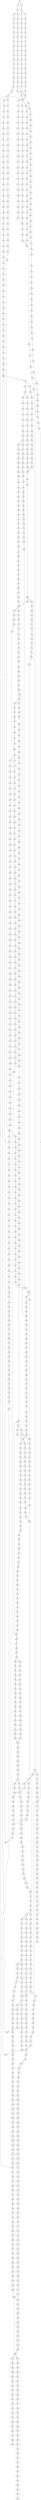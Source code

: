 strict digraph  {
	S0 -> S1 [ label = A ];
	S0 -> S2 [ label = C ];
	S1 -> S3 [ label = G ];
	S2 -> S4 [ label = G ];
	S3 -> S5 [ label = A ];
	S3 -> S6 [ label = C ];
	S4 -> S7 [ label = T ];
	S4 -> S8 [ label = C ];
	S5 -> S9 [ label = C ];
	S6 -> S10 [ label = C ];
	S7 -> S11 [ label = C ];
	S8 -> S12 [ label = C ];
	S9 -> S13 [ label = C ];
	S10 -> S14 [ label = G ];
	S11 -> S15 [ label = C ];
	S12 -> S16 [ label = C ];
	S13 -> S17 [ label = C ];
	S14 -> S18 [ label = G ];
	S15 -> S19 [ label = C ];
	S16 -> S20 [ label = C ];
	S17 -> S21 [ label = C ];
	S18 -> S22 [ label = C ];
	S19 -> S23 [ label = C ];
	S20 -> S24 [ label = C ];
	S21 -> S25 [ label = C ];
	S22 -> S26 [ label = A ];
	S23 -> S27 [ label = A ];
	S24 -> S28 [ label = A ];
	S25 -> S29 [ label = C ];
	S26 -> S30 [ label = C ];
	S27 -> S31 [ label = C ];
	S28 -> S32 [ label = C ];
	S29 -> S33 [ label = T ];
	S30 -> S34 [ label = T ];
	S31 -> S35 [ label = T ];
	S32 -> S36 [ label = T ];
	S33 -> S37 [ label = T ];
	S34 -> S38 [ label = T ];
	S35 -> S39 [ label = T ];
	S36 -> S40 [ label = T ];
	S37 -> S41 [ label = C ];
	S38 -> S42 [ label = C ];
	S39 -> S43 [ label = G ];
	S40 -> S44 [ label = T ];
	S41 -> S45 [ label = A ];
	S42 -> S46 [ label = A ];
	S43 -> S47 [ label = A ];
	S44 -> S48 [ label = A ];
	S45 -> S49 [ label = G ];
	S46 -> S50 [ label = G ];
	S47 -> S51 [ label = G ];
	S48 -> S52 [ label = G ];
	S49 -> S53 [ label = A ];
	S50 -> S54 [ label = C ];
	S51 -> S55 [ label = C ];
	S52 -> S56 [ label = C ];
	S53 -> S57 [ label = G ];
	S54 -> S58 [ label = C ];
	S55 -> S59 [ label = C ];
	S56 -> S60 [ label = C ];
	S57 -> S61 [ label = G ];
	S58 -> S62 [ label = G ];
	S59 -> S63 [ label = G ];
	S60 -> S64 [ label = G ];
	S61 -> S65 [ label = T ];
	S62 -> S66 [ label = C ];
	S63 -> S67 [ label = C ];
	S64 -> S68 [ label = T ];
	S65 -> S69 [ label = C ];
	S66 -> S70 [ label = C ];
	S67 -> S71 [ label = C ];
	S68 -> S72 [ label = C ];
	S69 -> S73 [ label = C ];
	S70 -> S74 [ label = C ];
	S71 -> S75 [ label = C ];
	S72 -> S76 [ label = C ];
	S73 -> S77 [ label = C ];
	S74 -> S78 [ label = C ];
	S75 -> S78 [ label = C ];
	S76 -> S79 [ label = C ];
	S77 -> S80 [ label = T ];
	S77 -> S81 [ label = A ];
	S77 -> S82 [ label = G ];
	S78 -> S83 [ label = T ];
	S79 -> S84 [ label = A ];
	S80 -> S85 [ label = T ];
	S81 -> S86 [ label = G ];
	S82 -> S87 [ label = G ];
	S83 -> S88 [ label = T ];
	S83 -> S89 [ label = C ];
	S84 -> S90 [ label = C ];
	S85 -> S91 [ label = C ];
	S86 -> S92 [ label = A ];
	S87 -> S93 [ label = A ];
	S88 -> S94 [ label = C ];
	S89 -> S95 [ label = C ];
	S90 -> S96 [ label = C ];
	S91 -> S97 [ label = T ];
	S92 -> S98 [ label = G ];
	S93 -> S99 [ label = G ];
	S94 -> S100 [ label = A ];
	S95 -> S101 [ label = A ];
	S96 -> S102 [ label = A ];
	S97 -> S103 [ label = C ];
	S98 -> S104 [ label = C ];
	S99 -> S105 [ label = G ];
	S100 -> S106 [ label = C ];
	S101 -> S107 [ label = C ];
	S102 -> S108 [ label = C ];
	S103 -> S109 [ label = G ];
	S104 -> S110 [ label = C ];
	S105 -> S111 [ label = C ];
	S106 -> S112 [ label = G ];
	S107 -> S113 [ label = C ];
	S108 -> S114 [ label = C ];
	S109 -> S115 [ label = T ];
	S110 -> S116 [ label = A ];
	S111 -> S117 [ label = G ];
	S112 -> S118 [ label = C ];
	S113 -> S119 [ label = C ];
	S114 -> S120 [ label = G ];
	S115 -> S121 [ label = A ];
	S116 -> S122 [ label = C ];
	S117 -> S123 [ label = T ];
	S118 -> S124 [ label = T ];
	S119 -> S125 [ label = G ];
	S120 -> S126 [ label = A ];
	S121 -> S127 [ label = C ];
	S122 -> S128 [ label = G ];
	S123 -> S129 [ label = G ];
	S124 -> S130 [ label = C ];
	S125 -> S131 [ label = C ];
	S126 -> S132 [ label = T ];
	S127 -> S133 [ label = G ];
	S128 -> S134 [ label = G ];
	S129 -> S135 [ label = G ];
	S130 -> S136 [ label = C ];
	S131 -> S137 [ label = C ];
	S132 -> S138 [ label = C ];
	S133 -> S139 [ label = G ];
	S134 -> S140 [ label = T ];
	S135 -> S141 [ label = T ];
	S136 -> S142 [ label = G ];
	S137 -> S143 [ label = G ];
	S138 -> S144 [ label = G ];
	S139 -> S145 [ label = C ];
	S140 -> S146 [ label = T ];
	S141 -> S147 [ label = A ];
	S142 -> S148 [ label = G ];
	S143 -> S149 [ label = G ];
	S144 -> S150 [ label = G ];
	S145 -> S151 [ label = T ];
	S146 -> S152 [ label = A ];
	S147 -> S153 [ label = T ];
	S148 -> S154 [ label = T ];
	S149 -> S155 [ label = T ];
	S150 -> S156 [ label = T ];
	S151 -> S157 [ label = A ];
	S152 -> S158 [ label = C ];
	S153 -> S159 [ label = G ];
	S154 -> S160 [ label = T ];
	S155 -> S161 [ label = C ];
	S156 -> S162 [ label = T ];
	S157 -> S163 [ label = C ];
	S158 -> S164 [ label = T ];
	S159 -> S165 [ label = A ];
	S160 -> S166 [ label = G ];
	S161 -> S167 [ label = C ];
	S162 -> S168 [ label = C ];
	S163 -> S169 [ label = T ];
	S164 -> S170 [ label = G ];
	S165 -> S171 [ label = G ];
	S166 -> S172 [ label = C ];
	S167 -> S173 [ label = C ];
	S168 -> S174 [ label = C ];
	S169 -> S175 [ label = G ];
	S170 -> S176 [ label = C ];
	S171 -> S177 [ label = C ];
	S172 -> S178 [ label = A ];
	S173 -> S179 [ label = A ];
	S174 -> S180 [ label = A ];
	S175 -> S181 [ label = G ];
	S176 -> S182 [ label = A ];
	S177 -> S183 [ label = G ];
	S178 -> S184 [ label = C ];
	S179 -> S185 [ label = G ];
	S180 -> S186 [ label = G ];
	S181 -> S187 [ label = T ];
	S182 -> S188 [ label = G ];
	S183 -> S189 [ label = G ];
	S184 -> S190 [ label = T ];
	S185 -> S191 [ label = T ];
	S186 -> S192 [ label = T ];
	S187 -> S193 [ label = G ];
	S188 -> S194 [ label = A ];
	S189 -> S195 [ label = T ];
	S190 -> S196 [ label = G ];
	S191 -> S197 [ label = G ];
	S192 -> S198 [ label = G ];
	S193 -> S199 [ label = C ];
	S194 -> S200 [ label = C ];
	S195 -> S201 [ label = C ];
	S196 -> S202 [ label = G ];
	S197 -> S203 [ label = G ];
	S198 -> S204 [ label = G ];
	S199 -> S205 [ label = T ];
	S200 -> S206 [ label = G ];
	S201 -> S207 [ label = G ];
	S202 -> S208 [ label = T ];
	S203 -> S209 [ label = T ];
	S204 -> S210 [ label = T ];
	S205 -> S211 [ label = A ];
	S206 -> S212 [ label = G ];
	S207 -> S213 [ label = C ];
	S208 -> S214 [ label = C ];
	S209 -> S215 [ label = C ];
	S210 -> S215 [ label = C ];
	S211 -> S216 [ label = C ];
	S212 -> S217 [ label = A ];
	S213 -> S218 [ label = A ];
	S214 -> S219 [ label = G ];
	S215 -> S220 [ label = G ];
	S216 -> S221 [ label = T ];
	S217 -> S222 [ label = C ];
	S218 -> S223 [ label = C ];
	S219 -> S224 [ label = T ];
	S220 -> S225 [ label = T ];
	S221 -> S226 [ label = G ];
	S222 -> S227 [ label = A ];
	S223 -> S228 [ label = G ];
	S224 -> S229 [ label = C ];
	S225 -> S230 [ label = C ];
	S226 -> S231 [ label = T ];
	S227 -> S232 [ label = C ];
	S228 -> S233 [ label = C ];
	S229 -> S234 [ label = C ];
	S230 -> S234 [ label = C ];
	S231 -> S235 [ label = A ];
	S232 -> S236 [ label = A ];
	S233 -> S237 [ label = G ];
	S234 -> S238 [ label = G ];
	S235 -> S239 [ label = A ];
	S236 -> S240 [ label = C ];
	S237 -> S241 [ label = C ];
	S238 -> S242 [ label = T ];
	S239 -> S243 [ label = C ];
	S240 -> S244 [ label = C ];
	S241 -> S245 [ label = G ];
	S242 -> S246 [ label = C ];
	S243 -> S247 [ label = A ];
	S244 -> S248 [ label = T ];
	S245 -> S249 [ label = C ];
	S245 -> S250 [ label = G ];
	S246 -> S251 [ label = A ];
	S247 -> S252 [ label = C ];
	S248 -> S253 [ label = C ];
	S249 -> S254 [ label = G ];
	S250 -> S255 [ label = C ];
	S251 -> S256 [ label = C ];
	S252 -> S257 [ label = A ];
	S253 -> S258 [ label = T ];
	S254 -> S259 [ label = T ];
	S255 -> S260 [ label = T ];
	S256 -> S261 [ label = C ];
	S257 -> S262 [ label = C ];
	S258 -> S263 [ label = A ];
	S259 -> S264 [ label = C ];
	S260 -> S265 [ label = G ];
	S261 -> S266 [ label = C ];
	S261 -> S267 [ label = G ];
	S262 -> S268 [ label = G ];
	S263 -> S269 [ label = G ];
	S264 -> S270 [ label = G ];
	S265 -> S271 [ label = G ];
	S266 -> S272 [ label = T ];
	S267 -> S273 [ label = A ];
	S268 -> S274 [ label = C ];
	S269 -> S275 [ label = A ];
	S270 -> S276 [ label = A ];
	S271 -> S277 [ label = A ];
	S272 -> S278 [ label = G ];
	S273 -> S279 [ label = A ];
	S273 -> S280 [ label = G ];
	S274 -> S281 [ label = T ];
	S275 -> S282 [ label = A ];
	S276 -> S283 [ label = C ];
	S277 -> S284 [ label = A ];
	S278 -> S285 [ label = T ];
	S279 -> S286 [ label = T ];
	S280 -> S287 [ label = T ];
	S281 -> S288 [ label = C ];
	S282 -> S289 [ label = C ];
	S283 -> S290 [ label = G ];
	S284 -> S291 [ label = T ];
	S285 -> S292 [ label = C ];
	S286 -> S293 [ label = C ];
	S287 -> S294 [ label = C ];
	S288 -> S295 [ label = C ];
	S289 -> S296 [ label = G ];
	S290 -> S297 [ label = C ];
	S291 -> S298 [ label = G ];
	S292 -> S299 [ label = C ];
	S293 -> S300 [ label = C ];
	S294 -> S301 [ label = C ];
	S295 -> S302 [ label = T ];
	S296 -> S303 [ label = A ];
	S297 -> S304 [ label = G ];
	S298 -> S305 [ label = G ];
	S299 -> S306 [ label = T ];
	S300 -> S307 [ label = T ];
	S301 -> S308 [ label = A ];
	S301 -> S309 [ label = T ];
	S302 -> S310 [ label = A ];
	S303 -> S311 [ label = G ];
	S304 -> S312 [ label = C ];
	S305 -> S313 [ label = G ];
	S306 -> S314 [ label = A ];
	S306 -> S315 [ label = T ];
	S307 -> S316 [ label = C ];
	S308 -> S317 [ label = G ];
	S309 -> S318 [ label = C ];
	S310 -> S319 [ label = G ];
	S311 -> S320 [ label = G ];
	S312 -> S321 [ label = C ];
	S313 -> S322 [ label = G ];
	S314 -> S323 [ label = C ];
	S315 -> S324 [ label = G ];
	S316 -> S325 [ label = G ];
	S317 -> S326 [ label = T ];
	S317 -> S327 [ label = C ];
	S318 -> S328 [ label = G ];
	S319 -> S329 [ label = A ];
	S320 -> S330 [ label = T ];
	S321 -> S331 [ label = T ];
	S322 -> S332 [ label = T ];
	S323 -> S333 [ label = T ];
	S324 -> S334 [ label = A ];
	S324 -> S335 [ label = T ];
	S325 -> S336 [ label = A ];
	S326 -> S337 [ label = A ];
	S327 -> S338 [ label = T ];
	S328 -> S339 [ label = A ];
	S329 -> S340 [ label = A ];
	S330 -> S341 [ label = G ];
	S331 -> S342 [ label = C ];
	S332 -> S343 [ label = C ];
	S333 -> S344 [ label = A ];
	S334 -> S345 [ label = A ];
	S335 -> S346 [ label = A ];
	S336 -> S347 [ label = A ];
	S337 -> S348 [ label = G ];
	S338 -> S349 [ label = T ];
	S339 -> S350 [ label = A ];
	S340 -> S351 [ label = C ];
	S341 -> S352 [ label = T ];
	S342 -> S353 [ label = G ];
	S343 -> S354 [ label = C ];
	S344 -> S355 [ label = C ];
	S345 -> S356 [ label = C ];
	S346 -> S357 [ label = G ];
	S347 -> S358 [ label = C ];
	S348 -> S359 [ label = G ];
	S348 -> S360 [ label = C ];
	S349 -> S361 [ label = C ];
	S350 -> S358 [ label = C ];
	S351 -> S362 [ label = T ];
	S352 -> S363 [ label = C ];
	S353 -> S364 [ label = G ];
	S354 -> S365 [ label = G ];
	S355 -> S366 [ label = C ];
	S356 -> S367 [ label = T ];
	S357 -> S368 [ label = G ];
	S358 -> S369 [ label = T ];
	S359 -> S370 [ label = G ];
	S360 -> S371 [ label = T ];
	S361 -> S372 [ label = A ];
	S362 -> S373 [ label = T ];
	S363 -> S374 [ label = C ];
	S364 -> S375 [ label = G ];
	S365 -> S376 [ label = C ];
	S366 -> S377 [ label = A ];
	S367 -> S378 [ label = T ];
	S368 -> S379 [ label = A ];
	S369 -> S380 [ label = T ];
	S370 -> S381 [ label = T ];
	S371 -> S382 [ label = C ];
	S372 -> S383 [ label = C ];
	S373 -> S384 [ label = C ];
	S374 -> S385 [ label = C ];
	S375 -> S386 [ label = C ];
	S376 -> S387 [ label = C ];
	S377 -> S388 [ label = G ];
	S378 -> S389 [ label = C ];
	S379 -> S390 [ label = G ];
	S380 -> S391 [ label = C ];
	S381 -> S392 [ label = C ];
	S382 -> S393 [ label = C ];
	S383 -> S394 [ label = G ];
	S384 -> S395 [ label = A ];
	S385 -> S396 [ label = T ];
	S386 -> S397 [ label = T ];
	S387 -> S398 [ label = G ];
	S388 -> S399 [ label = G ];
	S389 -> S400 [ label = A ];
	S390 -> S401 [ label = A ];
	S391 -> S402 [ label = A ];
	S392 -> S403 [ label = A ];
	S393 -> S404 [ label = A ];
	S394 -> S405 [ label = C ];
	S395 -> S406 [ label = A ];
	S396 -> S407 [ label = G ];
	S397 -> S408 [ label = C ];
	S398 -> S409 [ label = G ];
	S399 -> S410 [ label = A ];
	S400 -> S406 [ label = A ];
	S401 -> S411 [ label = G ];
	S402 -> S406 [ label = A ];
	S403 -> S412 [ label = C ];
	S404 -> S413 [ label = C ];
	S405 -> S414 [ label = C ];
	S406 -> S415 [ label = C ];
	S407 -> S416 [ label = T ];
	S408 -> S417 [ label = A ];
	S409 -> S418 [ label = A ];
	S410 -> S419 [ label = G ];
	S411 -> S420 [ label = G ];
	S412 -> S421 [ label = T ];
	S413 -> S422 [ label = C ];
	S414 -> S423 [ label = C ];
	S415 -> S424 [ label = C ];
	S415 -> S425 [ label = T ];
	S416 -> S426 [ label = C ];
	S417 -> S427 [ label = C ];
	S418 -> S428 [ label = A ];
	S419 -> S429 [ label = A ];
	S420 -> S430 [ label = T ];
	S421 -> S431 [ label = C ];
	S422 -> S432 [ label = G ];
	S423 -> S433 [ label = T ];
	S424 -> S434 [ label = G ];
	S425 -> S435 [ label = G ];
	S426 -> S436 [ label = C ];
	S427 -> S437 [ label = G ];
	S428 -> S438 [ label = C ];
	S429 -> S439 [ label = G ];
	S430 -> S440 [ label = C ];
	S431 -> S441 [ label = G ];
	S432 -> S442 [ label = G ];
	S433 -> S443 [ label = T ];
	S434 -> S444 [ label = G ];
	S435 -> S445 [ label = G ];
	S435 -> S446 [ label = C ];
	S436 -> S306 [ label = T ];
	S437 -> S447 [ label = T ];
	S438 -> S448 [ label = T ];
	S439 -> S449 [ label = T ];
	S440 -> S450 [ label = C ];
	S441 -> S451 [ label = C ];
	S442 -> S452 [ label = A ];
	S443 -> S453 [ label = C ];
	S444 -> S454 [ label = C ];
	S445 -> S455 [ label = C ];
	S446 -> S456 [ label = C ];
	S447 -> S457 [ label = C ];
	S448 -> S458 [ label = G ];
	S449 -> S459 [ label = C ];
	S450 -> S77 [ label = C ];
	S451 -> S460 [ label = T ];
	S452 -> S461 [ label = C ];
	S453 -> S462 [ label = A ];
	S454 -> S463 [ label = C ];
	S455 -> S464 [ label = C ];
	S456 -> S465 [ label = C ];
	S457 -> S466 [ label = C ];
	S458 -> S467 [ label = C ];
	S459 -> S468 [ label = A ];
	S460 -> S469 [ label = T ];
	S461 -> S470 [ label = G ];
	S462 -> S471 [ label = T ];
	S463 -> S472 [ label = C ];
	S464 -> S473 [ label = C ];
	S465 -> S474 [ label = T ];
	S466 -> S475 [ label = A ];
	S467 -> S476 [ label = A ];
	S468 -> S477 [ label = G ];
	S469 -> S478 [ label = C ];
	S470 -> S479 [ label = T ];
	S471 -> S480 [ label = C ];
	S472 -> S481 [ label = A ];
	S473 -> S482 [ label = A ];
	S474 -> S483 [ label = A ];
	S475 -> S484 [ label = G ];
	S476 -> S485 [ label = A ];
	S477 -> S486 [ label = G ];
	S478 -> S487 [ label = A ];
	S479 -> S488 [ label = C ];
	S480 -> S489 [ label = C ];
	S481 -> S490 [ label = G ];
	S482 -> S491 [ label = G ];
	S483 -> S492 [ label = G ];
	S484 -> S493 [ label = C ];
	S485 -> S494 [ label = C ];
	S486 -> S495 [ label = A ];
	S487 -> S496 [ label = T ];
	S488 -> S497 [ label = G ];
	S489 -> S498 [ label = A ];
	S490 -> S499 [ label = T ];
	S491 -> S500 [ label = G ];
	S492 -> S501 [ label = G ];
	S493 -> S502 [ label = T ];
	S493 -> S503 [ label = G ];
	S494 -> S504 [ label = C ];
	S495 -> S505 [ label = C ];
	S496 -> S506 [ label = C ];
	S497 -> S507 [ label = T ];
	S498 -> S508 [ label = G ];
	S499 -> S509 [ label = T ];
	S500 -> S510 [ label = T ];
	S501 -> S511 [ label = T ];
	S502 -> S349 [ label = T ];
	S503 -> S512 [ label = A ];
	S504 -> S513 [ label = A ];
	S505 -> S514 [ label = C ];
	S506 -> S515 [ label = C ];
	S507 -> S516 [ label = G ];
	S508 -> S517 [ label = A ];
	S509 -> S518 [ label = G ];
	S510 -> S519 [ label = G ];
	S511 -> S520 [ label = G ];
	S512 -> S521 [ label = G ];
	S513 -> S522 [ label = G ];
	S514 -> S523 [ label = A ];
	S515 -> S498 [ label = A ];
	S516 -> S524 [ label = A ];
	S517 -> S525 [ label = A ];
	S518 -> S526 [ label = T ];
	S519 -> S527 [ label = C ];
	S519 -> S528 [ label = G ];
	S520 -> S529 [ label = T ];
	S521 -> S530 [ label = T ];
	S522 -> S531 [ label = A ];
	S523 -> S532 [ label = G ];
	S524 -> S533 [ label = C ];
	S525 -> S534 [ label = C ];
	S526 -> S535 [ label = G ];
	S527 -> S536 [ label = G ];
	S528 -> S537 [ label = G ];
	S529 -> S538 [ label = G ];
	S530 -> S539 [ label = C ];
	S531 -> S540 [ label = A ];
	S532 -> S541 [ label = T ];
	S533 -> S542 [ label = C ];
	S534 -> S543 [ label = C ];
	S535 -> S544 [ label = C ];
	S536 -> S545 [ label = C ];
	S537 -> S546 [ label = C ];
	S538 -> S547 [ label = C ];
	S539 -> S548 [ label = C ];
	S539 -> S549 [ label = T ];
	S540 -> S550 [ label = C ];
	S541 -> S551 [ label = C ];
	S542 -> S552 [ label = G ];
	S543 -> S553 [ label = A ];
	S543 -> S554 [ label = G ];
	S544 -> S555 [ label = G ];
	S545 -> S556 [ label = G ];
	S546 -> S557 [ label = T ];
	S547 -> S558 [ label = G ];
	S548 -> S559 [ label = C ];
	S549 -> S560 [ label = C ];
	S550 -> S561 [ label = A ];
	S551 -> S562 [ label = T ];
	S552 -> S563 [ label = G ];
	S553 -> S564 [ label = G ];
	S553 -> S565 [ label = C ];
	S554 -> S566 [ label = G ];
	S555 -> S567 [ label = T ];
	S556 -> S568 [ label = T ];
	S557 -> S569 [ label = T ];
	S558 -> S570 [ label = T ];
	S559 -> S571 [ label = T ];
	S559 -> S572 [ label = G ];
	S560 -> S573 [ label = G ];
	S561 -> S574 [ label = G ];
	S562 -> S575 [ label = C ];
	S563 -> S576 [ label = T ];
	S564 -> S577 [ label = A ];
	S565 -> S578 [ label = C ];
	S566 -> S579 [ label = A ];
	S567 -> S580 [ label = C ];
	S568 -> S581 [ label = C ];
	S569 -> S582 [ label = C ];
	S570 -> S583 [ label = C ];
	S571 -> S584 [ label = C ];
	S572 -> S585 [ label = C ];
	S573 -> S586 [ label = T ];
	S574 -> S587 [ label = C ];
	S575 -> S588 [ label = T ];
	S576 -> S589 [ label = C ];
	S577 -> S590 [ label = C ];
	S578 -> S591 [ label = A ];
	S579 -> S592 [ label = C ];
	S580 -> S593 [ label = G ];
	S581 -> S594 [ label = G ];
	S582 -> S595 [ label = G ];
	S583 -> S593 [ label = G ];
	S584 -> S596 [ label = C ];
	S585 -> S597 [ label = C ];
	S586 -> S598 [ label = C ];
	S587 -> S599 [ label = C ];
	S588 -> S600 [ label = G ];
	S589 -> S601 [ label = G ];
	S590 -> S602 [ label = T ];
	S591 -> S603 [ label = C ];
	S592 -> S604 [ label = G ];
	S593 -> S605 [ label = A ];
	S594 -> S606 [ label = T ];
	S595 -> S607 [ label = A ];
	S596 -> S608 [ label = G ];
	S597 -> S609 [ label = T ];
	S598 -> S610 [ label = T ];
	S599 -> S611 [ label = G ];
	S600 -> S612 [ label = T ];
	S601 -> S613 [ label = C ];
	S602 -> S614 [ label = C ];
	S603 -> S615 [ label = C ];
	S604 -> S616 [ label = C ];
	S605 -> S617 [ label = A ];
	S606 -> S618 [ label = G ];
	S607 -> S619 [ label = A ];
	S608 -> S620 [ label = G ];
	S609 -> S621 [ label = G ];
	S610 -> S622 [ label = G ];
	S611 -> S623 [ label = T ];
	S612 -> S624 [ label = A ];
	S613 -> S625 [ label = G ];
	S614 -> S626 [ label = C ];
	S615 -> S627 [ label = C ];
	S616 -> S628 [ label = C ];
	S617 -> S629 [ label = C ];
	S618 -> S630 [ label = C ];
	S619 -> S631 [ label = C ];
	S620 -> S632 [ label = T ];
	S621 -> S633 [ label = T ];
	S622 -> S634 [ label = T ];
	S623 -> S635 [ label = C ];
	S625 -> S636 [ label = T ];
	S626 -> S637 [ label = C ];
	S627 -> S638 [ label = C ];
	S628 -> S639 [ label = C ];
	S629 -> S640 [ label = C ];
	S629 -> S641 [ label = A ];
	S630 -> S642 [ label = A ];
	S631 -> S643 [ label = A ];
	S632 -> S644 [ label = C ];
	S633 -> S645 [ label = C ];
	S634 -> S646 [ label = T ];
	S635 -> S647 [ label = C ];
	S636 -> S648 [ label = A ];
	S637 -> S649 [ label = A ];
	S638 -> S650 [ label = T ];
	S639 -> S651 [ label = A ];
	S640 -> S652 [ label = T ];
	S641 -> S653 [ label = C ];
	S642 -> S654 [ label = T ];
	S643 -> S655 [ label = C ];
	S644 -> S656 [ label = T ];
	S645 -> S657 [ label = G ];
	S646 -> S658 [ label = C ];
	S647 -> S659 [ label = T ];
	S648 -> S660 [ label = G ];
	S649 -> S661 [ label = T ];
	S650 -> S662 [ label = T ];
	S651 -> S663 [ label = T ];
	S652 -> S664 [ label = T ];
	S652 -> S665 [ label = G ];
	S653 -> S666 [ label = C ];
	S654 -> S667 [ label = C ];
	S655 -> S668 [ label = G ];
	S656 -> S669 [ label = G ];
	S657 -> S670 [ label = C ];
	S658 -> S671 [ label = C ];
	S659 -> S672 [ label = C ];
	S660 -> S673 [ label = C ];
	S661 -> S674 [ label = C ];
	S662 -> S675 [ label = C ];
	S663 -> S676 [ label = C ];
	S664 -> S677 [ label = C ];
	S665 -> S678 [ label = T ];
	S666 -> S679 [ label = C ];
	S667 -> S680 [ label = C ];
	S668 -> S681 [ label = C ];
	S669 -> S682 [ label = G ];
	S670 -> S683 [ label = G ];
	S671 -> S684 [ label = G ];
	S672 -> S685 [ label = T ];
	S673 -> S686 [ label = C ];
	S674 -> S687 [ label = T ];
	S675 -> S688 [ label = C ];
	S675 -> S689 [ label = G ];
	S676 -> S690 [ label = G ];
	S677 -> S691 [ label = G ];
	S678 -> S692 [ label = C ];
	S679 -> S693 [ label = G ];
	S680 -> S694 [ label = G ];
	S681 -> S695 [ label = G ];
	S682 -> S696 [ label = A ];
	S683 -> S697 [ label = C ];
	S684 -> S698 [ label = T ];
	S685 -> S699 [ label = G ];
	S686 -> S700 [ label = G ];
	S687 -> S701 [ label = G ];
	S688 -> S702 [ label = T ];
	S689 -> S703 [ label = A ];
	S690 -> S704 [ label = T ];
	S691 -> S705 [ label = T ];
	S692 -> S706 [ label = G ];
	S693 -> S707 [ label = T ];
	S694 -> S708 [ label = C ];
	S695 -> S709 [ label = C ];
	S696 -> S710 [ label = G ];
	S697 -> S711 [ label = G ];
	S697 -> S712 [ label = A ];
	S698 -> S713 [ label = G ];
	S699 -> S714 [ label = T ];
	S700 -> S715 [ label = C ];
	S701 -> S716 [ label = C ];
	S702 -> S717 [ label = G ];
	S703 -> S718 [ label = T ];
	S704 -> S719 [ label = C ];
	S705 -> S720 [ label = A ];
	S706 -> S721 [ label = C ];
	S707 -> S722 [ label = A ];
	S708 -> S723 [ label = A ];
	S709 -> S724 [ label = A ];
	S710 -> S725 [ label = G ];
	S711 -> S726 [ label = A ];
	S712 -> S727 [ label = A ];
	S713 -> S728 [ label = G ];
	S714 -> S729 [ label = C ];
	S715 -> S730 [ label = T ];
	S716 -> S731 [ label = C ];
	S717 -> S732 [ label = T ];
	S718 -> S733 [ label = C ];
	S719 -> S734 [ label = C ];
	S720 -> S735 [ label = C ];
	S721 -> S683 [ label = G ];
	S722 -> S736 [ label = C ];
	S723 -> S737 [ label = C ];
	S724 -> S738 [ label = C ];
	S725 -> S739 [ label = G ];
	S726 -> S740 [ label = G ];
	S727 -> S741 [ label = C ];
	S728 -> S742 [ label = C ];
	S729 -> S743 [ label = G ];
	S730 -> S744 [ label = G ];
	S731 -> S745 [ label = A ];
	S732 -> S746 [ label = C ];
	S733 -> S747 [ label = G ];
	S734 -> S748 [ label = T ];
	S735 -> S749 [ label = T ];
	S736 -> S750 [ label = G ];
	S737 -> S751 [ label = G ];
	S738 -> S752 [ label = G ];
	S739 -> S753 [ label = T ];
	S740 -> S754 [ label = C ];
	S741 -> S755 [ label = C ];
	S742 -> S756 [ label = C ];
	S743 -> S757 [ label = T ];
	S744 -> S758 [ label = G ];
	S745 -> S759 [ label = G ];
	S746 -> S760 [ label = C ];
	S747 -> S761 [ label = T ];
	S748 -> S762 [ label = C ];
	S749 -> S763 [ label = T ];
	S750 -> S764 [ label = T ];
	S751 -> S765 [ label = T ];
	S752 -> S766 [ label = T ];
	S753 -> S767 [ label = G ];
	S754 -> S768 [ label = A ];
	S755 -> S769 [ label = C ];
	S756 -> S770 [ label = C ];
	S757 -> S771 [ label = G ];
	S758 -> S772 [ label = A ];
	S759 -> S773 [ label = T ];
	S760 -> S774 [ label = T ];
	S761 -> S775 [ label = T ];
	S762 -> S776 [ label = T ];
	S763 -> S777 [ label = C ];
	S764 -> S778 [ label = C ];
	S765 -> S779 [ label = C ];
	S766 -> S780 [ label = C ];
	S767 -> S781 [ label = T ];
	S768 -> S782 [ label = G ];
	S769 -> S783 [ label = G ];
	S770 -> S784 [ label = G ];
	S771 -> S785 [ label = G ];
	S772 -> S786 [ label = A ];
	S773 -> S787 [ label = C ];
	S774 -> S315 [ label = T ];
	S775 -> S788 [ label = T ];
	S776 -> S789 [ label = T ];
	S777 -> S790 [ label = A ];
	S778 -> S791 [ label = C ];
	S779 -> S792 [ label = G ];
	S780 -> S793 [ label = C ];
	S781 -> S794 [ label = T ];
	S782 -> S795 [ label = T ];
	S783 -> S796 [ label = T ];
	S784 -> S797 [ label = T ];
	S785 -> S798 [ label = T ];
	S786 -> S799 [ label = G ];
	S787 -> S800 [ label = G ];
	S788 -> S801 [ label = G ];
	S789 -> S802 [ label = C ];
	S790 -> S803 [ label = A ];
	S791 -> S804 [ label = A ];
	S792 -> S805 [ label = A ];
	S793 -> S806 [ label = A ];
	S794 -> S807 [ label = C ];
	S795 -> S808 [ label = G ];
	S796 -> S809 [ label = A ];
	S797 -> S810 [ label = C ];
	S798 -> S811 [ label = A ];
	S799 -> S812 [ label = A ];
	S800 -> S813 [ label = T ];
	S801 -> S814 [ label = T ];
	S802 -> S815 [ label = T ];
	S803 -> S816 [ label = G ];
	S804 -> S817 [ label = G ];
	S805 -> S818 [ label = G ];
	S806 -> S484 [ label = G ];
	S807 -> S819 [ label = C ];
	S808 -> S820 [ label = C ];
	S809 -> S821 [ label = C ];
	S810 -> S822 [ label = C ];
	S811 -> S823 [ label = C ];
	S812 -> S824 [ label = A ];
	S813 -> S825 [ label = A ];
	S814 -> S826 [ label = A ];
	S815 -> S827 [ label = C ];
	S816 -> S828 [ label = C ];
	S817 -> S493 [ label = C ];
	S818 -> S829 [ label = C ];
	S819 -> S830 [ label = A ];
	S820 -> S831 [ label = A ];
	S821 -> S832 [ label = A ];
	S822 -> S833 [ label = A ];
	S823 -> S834 [ label = C ];
	S824 -> S835 [ label = C ];
	S825 -> S836 [ label = A ];
	S826 -> S837 [ label = G ];
	S827 -> S838 [ label = G ];
	S828 -> S839 [ label = G ];
	S829 -> S840 [ label = G ];
	S830 -> S841 [ label = G ];
	S831 -> S842 [ label = A ];
	S832 -> S843 [ label = G ];
	S833 -> S844 [ label = G ];
	S834 -> S845 [ label = G ];
	S835 -> S846 [ label = G ];
	S836 -> S847 [ label = G ];
	S837 -> S848 [ label = G ];
	S838 -> S849 [ label = G ];
	S839 -> S850 [ label = A ];
	S840 -> S851 [ label = A ];
	S841 -> S852 [ label = C ];
	S842 -> S853 [ label = C ];
	S843 -> S854 [ label = C ];
	S844 -> S855 [ label = T ];
	S845 -> S856 [ label = G ];
	S846 -> S857 [ label = G ];
	S847 -> S858 [ label = A ];
	S848 -> S859 [ label = A ];
	S849 -> S860 [ label = A ];
	S850 -> S861 [ label = G ];
	S851 -> S862 [ label = G ];
	S852 -> S863 [ label = A ];
	S853 -> S864 [ label = A ];
	S854 -> S865 [ label = A ];
	S855 -> S866 [ label = A ];
	S856 -> S867 [ label = T ];
	S857 -> S868 [ label = C ];
	S858 -> S869 [ label = C ];
	S859 -> S870 [ label = A ];
	S860 -> S871 [ label = G ];
	S861 -> S872 [ label = T ];
	S862 -> S873 [ label = T ];
	S863 -> S874 [ label = G ];
	S864 -> S875 [ label = G ];
	S865 -> S876 [ label = G ];
	S866 -> S348 [ label = G ];
	S867 -> S877 [ label = G ];
	S868 -> S878 [ label = A ];
	S869 -> S879 [ label = G ];
	S870 -> S880 [ label = A ];
	S871 -> S881 [ label = A ];
	S872 -> S882 [ label = C ];
	S873 -> S883 [ label = C ];
	S874 -> S884 [ label = A ];
	S875 -> S885 [ label = C ];
	S876 -> S886 [ label = G ];
	S877 -> S887 [ label = G ];
	S878 -> S888 [ label = C ];
	S879 -> S889 [ label = G ];
	S880 -> S890 [ label = G ];
	S881 -> S891 [ label = G ];
	S882 -> S548 [ label = C ];
	S883 -> S892 [ label = G ];
	S884 -> S893 [ label = T ];
	S885 -> S894 [ label = T ];
	S886 -> S895 [ label = T ];
	S887 -> S896 [ label = T ];
	S888 -> S897 [ label = C ];
	S888 -> S898 [ label = T ];
	S889 -> S899 [ label = C ];
	S890 -> S900 [ label = G ];
	S891 -> S901 [ label = G ];
	S892 -> S902 [ label = A ];
	S893 -> S903 [ label = A ];
	S894 -> S904 [ label = A ];
	S895 -> S905 [ label = G ];
	S896 -> S906 [ label = T ];
	S897 -> S907 [ label = G ];
	S898 -> S908 [ label = G ];
	S899 -> S909 [ label = T ];
	S900 -> S910 [ label = T ];
	S901 -> S911 [ label = T ];
	S902 -> S912 [ label = A ];
	S903 -> S913 [ label = A ];
	S904 -> S914 [ label = C ];
	S905 -> S915 [ label = C ];
	S906 -> S916 [ label = A ];
	S907 -> S917 [ label = G ];
	S908 -> S918 [ label = G ];
	S909 -> S919 [ label = C ];
	S910 -> S920 [ label = C ];
	S911 -> S440 [ label = C ];
	S912 -> S921 [ label = C ];
	S913 -> S922 [ label = A ];
	S914 -> S923 [ label = G ];
	S915 -> S924 [ label = A ];
	S916 -> S925 [ label = G ];
	S917 -> S926 [ label = G ];
	S918 -> S927 [ label = G ];
	S919 -> S928 [ label = T ];
	S920 -> S929 [ label = C ];
	S921 -> S930 [ label = C ];
	S922 -> S931 [ label = A ];
	S923 -> S932 [ label = A ];
	S924 -> S933 [ label = C ];
	S925 -> S934 [ label = A ];
	S926 -> S935 [ label = A ];
	S927 -> S936 [ label = A ];
	S928 -> S937 [ label = C ];
	S929 -> S938 [ label = C ];
	S930 -> S652 [ label = T ];
	S931 -> S939 [ label = A ];
	S932 -> S940 [ label = G ];
	S933 -> S941 [ label = G ];
	S934 -> S942 [ label = A ];
	S935 -> S943 [ label = A ];
	S936 -> S944 [ label = A ];
	S937 -> S945 [ label = G ];
	S938 -> S946 [ label = G ];
	S939 -> S947 [ label = C ];
	S940 -> S948 [ label = A ];
	S941 -> S949 [ label = C ];
	S942 -> S950 [ label = G ];
	S943 -> S951 [ label = T ];
	S944 -> S952 [ label = C ];
	S945 -> S953 [ label = A ];
	S946 -> S954 [ label = A ];
	S947 -> S955 [ label = T ];
	S948 -> S956 [ label = A ];
	S949 -> S957 [ label = G ];
	S950 -> S958 [ label = G ];
	S951 -> S959 [ label = T ];
	S952 -> S960 [ label = T ];
	S953 -> S961 [ label = A ];
	S954 -> S962 [ label = A ];
	S955 -> S963 [ label = T ];
	S956 -> S964 [ label = C ];
	S957 -> S965 [ label = G ];
	S958 -> S966 [ label = G ];
	S959 -> S967 [ label = G ];
	S960 -> S968 [ label = G ];
	S961 -> S969 [ label = G ];
	S962 -> S970 [ label = G ];
	S963 -> S971 [ label = T ];
	S964 -> S972 [ label = T ];
	S965 -> S973 [ label = T ];
	S966 -> S974 [ label = G ];
	S967 -> S975 [ label = A ];
	S968 -> S976 [ label = G ];
	S969 -> S977 [ label = T ];
	S970 -> S978 [ label = T ];
	S971 -> S979 [ label = G ];
	S972 -> S980 [ label = G ];
	S973 -> S981 [ label = G ];
	S974 -> S982 [ label = G ];
	S975 -> S983 [ label = A ];
	S976 -> S984 [ label = A ];
	S977 -> S985 [ label = C ];
	S978 -> S986 [ label = C ];
	S979 -> S987 [ label = C ];
	S980 -> S988 [ label = G ];
	S981 -> S989 [ label = C ];
	S982 -> S990 [ label = T ];
	S983 -> S991 [ label = C ];
	S984 -> S992 [ label = C ];
	S985 -> S993 [ label = G ];
	S986 -> S994 [ label = G ];
	S987 -> S995 [ label = C ];
	S988 -> S996 [ label = C ];
	S989 -> S997 [ label = C ];
	S990 -> S998 [ label = C ];
	S991 -> S999 [ label = C ];
	S992 -> S1000 [ label = C ];
	S993 -> S1001 [ label = C ];
	S994 -> S1002 [ label = A ];
	S995 -> S1003 [ label = G ];
	S996 -> S1004 [ label = G ];
	S997 -> S1005 [ label = G ];
	S998 -> S1006 [ label = C ];
	S999 -> S1007 [ label = C ];
	S1000 -> S1008 [ label = C ];
	S1001 -> S1009 [ label = G ];
	S1002 -> S1010 [ label = G ];
	S1003 -> S1011 [ label = T ];
	S1004 -> S1012 [ label = C ];
	S1005 -> S1013 [ label = C ];
	S1006 -> S1014 [ label = G ];
	S1007 -> S1015 [ label = G ];
	S1008 -> S1016 [ label = G ];
	S1009 -> S1017 [ label = G ];
	S1010 -> S1018 [ label = G ];
	S1011 -> S1019 [ label = A ];
	S1012 -> S1020 [ label = A ];
	S1013 -> S1021 [ label = A ];
	S1014 -> S1022 [ label = T ];
	S1015 -> S1023 [ label = T ];
	S1016 -> S1024 [ label = T ];
	S1017 -> S1025 [ label = C ];
	S1018 -> S1026 [ label = T ];
	S1019 -> S1027 [ label = G ];
	S1020 -> S1028 [ label = G ];
	S1021 -> S1029 [ label = A ];
	S1022 -> S1030 [ label = C ];
	S1023 -> S1031 [ label = C ];
	S1024 -> S1032 [ label = C ];
	S1025 -> S1033 [ label = T ];
	S1026 -> S1034 [ label = A ];
	S1027 -> S1035 [ label = C ];
	S1028 -> S1036 [ label = C ];
	S1029 -> S1037 [ label = C ];
	S1030 -> S1038 [ label = G ];
	S1031 -> S1039 [ label = T ];
	S1032 -> S1040 [ label = T ];
	S1033 -> S1041 [ label = A ];
	S1034 -> S1042 [ label = T ];
	S1035 -> S1043 [ label = C ];
	S1036 -> S1044 [ label = G ];
	S1037 -> S1045 [ label = C ];
	S1038 -> S1046 [ label = G ];
	S1039 -> S1047 [ label = C ];
	S1040 -> S1047 [ label = C ];
	S1041 -> S1048 [ label = T ];
	S1042 -> S1049 [ label = A ];
	S1043 -> S1050 [ label = G ];
	S1044 -> S1051 [ label = G ];
	S1045 -> S1052 [ label = A ];
	S1046 -> S1053 [ label = A ];
	S1047 -> S1054 [ label = G ];
	S1048 -> S1055 [ label = A ];
	S1049 -> S1056 [ label = A ];
	S1050 -> S1057 [ label = G ];
	S1051 -> S1058 [ label = G ];
	S1052 -> S1059 [ label = G ];
	S1053 -> S1060 [ label = A ];
	S1054 -> S1061 [ label = G ];
	S1055 -> S1062 [ label = G ];
	S1056 -> S1063 [ label = G ];
	S1057 -> S1064 [ label = T ];
	S1058 -> S1065 [ label = T ];
	S1059 -> S1066 [ label = T ];
	S1060 -> S1067 [ label = C ];
	S1061 -> S1068 [ label = C ];
	S1062 -> S1069 [ label = T ];
	S1063 -> S1070 [ label = T ];
	S1064 -> S1071 [ label = G ];
	S1065 -> S1072 [ label = G ];
	S1066 -> S1073 [ label = C ];
	S1067 -> S1074 [ label = A ];
	S1067 -> S1075 [ label = T ];
	S1068 -> S1076 [ label = A ];
	S1069 -> S1077 [ label = A ];
	S1070 -> S1078 [ label = C ];
	S1071 -> S1079 [ label = A ];
	S1072 -> S1080 [ label = C ];
	S1073 -> S1081 [ label = G ];
	S1074 -> S1082 [ label = G ];
	S1075 -> S1083 [ label = A ];
	S1076 -> S1084 [ label = C ];
	S1077 -> S1085 [ label = G ];
	S1078 -> S1086 [ label = G ];
	S1079 -> S1087 [ label = C ];
	S1080 -> S1088 [ label = C ];
	S1081 -> S1089 [ label = C ];
	S1082 -> S1090 [ label = G ];
	S1083 -> S1091 [ label = C ];
	S1084 -> S1092 [ label = C ];
	S1085 -> S1093 [ label = C ];
	S1086 -> S1094 [ label = T ];
	S1087 -> S1095 [ label = G ];
	S1088 -> S1096 [ label = G ];
	S1089 -> S1097 [ label = G ];
	S1090 -> S1098 [ label = A ];
	S1091 -> S1099 [ label = A ];
	S1092 -> S1100 [ label = G ];
	S1093 -> S1101 [ label = C ];
	S1094 -> S1102 [ label = G ];
	S1095 -> S1103 [ label = T ];
	S1096 -> S1104 [ label = C ];
	S1097 -> S1105 [ label = C ];
	S1098 -> S1106 [ label = A ];
	S1099 -> S1107 [ label = A ];
	S1100 -> S1108 [ label = A ];
	S1101 -> S1109 [ label = G ];
	S1102 -> S1110 [ label = G ];
	S1103 -> S1111 [ label = G ];
	S1104 -> S1112 [ label = C ];
	S1105 -> S1113 [ label = A ];
	S1106 -> S1114 [ label = T ];
	S1107 -> S1115 [ label = C ];
	S1108 -> S1116 [ label = G ];
	S1108 -> S1117 [ label = A ];
	S1109 -> S1118 [ label = A ];
	S1110 -> S1119 [ label = T ];
	S1111 -> S1120 [ label = G ];
	S1112 -> S1121 [ label = G ];
	S1113 -> S1122 [ label = G ];
	S1114 -> S1123 [ label = A ];
	S1115 -> S1124 [ label = G ];
	S1116 -> S1125 [ label = T ];
	S1117 -> S1126 [ label = T ];
	S1118 -> S1127 [ label = A ];
	S1119 -> S811 [ label = A ];
	S1120 -> S1128 [ label = G ];
	S1121 -> S1129 [ label = G ];
	S1122 -> S1130 [ label = C ];
	S1123 -> S1131 [ label = G ];
	S1124 -> S1132 [ label = A ];
	S1125 -> S294 [ label = C ];
	S1126 -> S1133 [ label = G ];
	S1127 -> S1134 [ label = A ];
	S1128 -> S1135 [ label = T ];
	S1129 -> S1136 [ label = T ];
	S1130 -> S1137 [ label = C ];
	S1131 -> S1138 [ label = T ];
	S1132 -> S1139 [ label = A ];
	S1133 -> S1140 [ label = T ];
	S1134 -> S1141 [ label = C ];
	S1135 -> S1142 [ label = A ];
	S1136 -> S1143 [ label = G ];
	S1137 -> S1144 [ label = G ];
	S1138 -> S1145 [ label = C ];
	S1139 -> S1146 [ label = A ];
	S1140 -> S1147 [ label = A ];
	S1141 -> S1148 [ label = C ];
	S1142 -> S1149 [ label = C ];
	S1143 -> S1150 [ label = G ];
	S1144 -> S1151 [ label = G ];
	S1145 -> S1152 [ label = T ];
	S1146 -> S1153 [ label = A ];
	S1147 -> S1154 [ label = G ];
	S1148 -> S1155 [ label = C ];
	S1149 -> S1156 [ label = T ];
	S1150 -> S1157 [ label = T ];
	S1151 -> S1158 [ label = T ];
	S1152 -> S1159 [ label = C ];
	S1153 -> S1160 [ label = C ];
	S1154 -> S1161 [ label = T ];
	S1155 -> S1162 [ label = C ];
	S1156 -> S1163 [ label = A ];
	S1157 -> S1164 [ label = G ];
	S1158 -> S1165 [ label = G ];
	S1159 -> S1166 [ label = T ];
	S1160 -> S1167 [ label = A ];
	S1161 -> S1168 [ label = T ];
	S1162 -> S1169 [ label = G ];
	S1163 -> S1170 [ label = T ];
	S1164 -> S1171 [ label = G ];
	S1165 -> S1172 [ label = G ];
	S1166 -> S1173 [ label = C ];
	S1167 -> S1174 [ label = G ];
	S1168 -> S1175 [ label = T ];
	S1169 -> S1176 [ label = A ];
	S1170 -> S1177 [ label = T ];
	S1171 -> S1178 [ label = A ];
	S1172 -> S1179 [ label = A ];
	S1173 -> S1180 [ label = T ];
	S1174 -> S1181 [ label = A ];
	S1175 -> S1182 [ label = C ];
	S1176 -> S1183 [ label = C ];
	S1177 -> S1184 [ label = G ];
	S1178 -> S1185 [ label = A ];
	S1179 -> S1186 [ label = A ];
	S1180 -> S1187 [ label = G ];
	S1181 -> S1188 [ label = A ];
	S1182 -> S1189 [ label = A ];
	S1183 -> S1190 [ label = T ];
	S1184 -> S1191 [ label = G ];
	S1185 -> S1192 [ label = C ];
	S1186 -> S1193 [ label = G ];
	S1187 -> S1194 [ label = A ];
	S1188 -> S1195 [ label = G ];
	S1189 -> S1196 [ label = C ];
	S1190 -> S1197 [ label = A ];
	S1191 -> S1198 [ label = A ];
	S1192 -> S1199 [ label = C ];
	S1193 -> S1200 [ label = A ];
	S1194 -> S1201 [ label = G ];
	S1195 -> S1202 [ label = G ];
	S1196 -> S1203 [ label = T ];
	S1197 -> S1204 [ label = G ];
	S1198 -> S1205 [ label = A ];
	S1199 -> S1206 [ label = T ];
	S1200 -> S1207 [ label = A ];
	S1201 -> S1208 [ label = T ];
	S1202 -> S1209 [ label = G ];
	S1203 -> S1210 [ label = C ];
	S1204 -> S1211 [ label = A ];
	S1205 -> S1212 [ label = C ];
	S1206 -> S1213 [ label = C ];
	S1207 -> S835 [ label = C ];
	S1208 -> S1214 [ label = A ];
	S1209 -> S1215 [ label = G ];
	S1210 -> S1216 [ label = C ];
	S1211 -> S1217 [ label = A ];
	S1212 -> S1218 [ label = G ];
	S1213 -> S1219 [ label = G ];
	S1215 -> S1220 [ label = T ];
	S1216 -> S1221 [ label = T ];
	S1217 -> S1222 [ label = T ];
	S1218 -> S1223 [ label = G ];
	S1219 -> S1224 [ label = G ];
	S1220 -> S1225 [ label = C ];
	S1221 -> S1226 [ label = T ];
	S1222 -> S1227 [ label = C ];
	S1223 -> S1228 [ label = T ];
	S1224 -> S1229 [ label = C ];
	S1225 -> S1230 [ label = T ];
	S1226 -> S1231 [ label = T ];
	S1227 -> S1232 [ label = G ];
	S1228 -> S1233 [ label = A ];
	S1229 -> S1234 [ label = A ];
	S1230 -> S1235 [ label = C ];
	S1231 -> S1236 [ label = C ];
	S1232 -> S1237 [ label = G ];
	S1233 -> S1238 [ label = C ];
	S1234 -> S1239 [ label = C ];
	S1235 -> S1240 [ label = T ];
	S1236 -> S1241 [ label = A ];
	S1237 -> S1242 [ label = G ];
	S1238 -> S1243 [ label = G ];
	S1239 -> S1244 [ label = G ];
	S1240 -> S1245 [ label = C ];
	S1241 -> S1246 [ label = T ];
	S1242 -> S1247 [ label = T ];
	S1243 -> S1248 [ label = A ];
	S1244 -> S1249 [ label = C ];
	S1245 -> S1250 [ label = G ];
	S1246 -> S1251 [ label = C ];
	S1247 -> S1252 [ label = A ];
	S1248 -> S1253 [ label = A ];
	S1249 -> S1254 [ label = G ];
	S1250 -> S1255 [ label = T ];
	S1251 -> S1256 [ label = C ];
	S1252 -> S1257 [ label = T ];
	S1253 -> S1258 [ label = G ];
	S1254 -> S1259 [ label = C ];
	S1255 -> S1260 [ label = G ];
	S1256 -> S1261 [ label = A ];
	S1257 -> S1262 [ label = C ];
	S1258 -> S1263 [ label = A ];
	S1259 -> S245 [ label = G ];
	S1260 -> S1264 [ label = G ];
	S1261 -> S508 [ label = G ];
	S1262 -> S1265 [ label = C ];
	S1263 -> S1266 [ label = A ];
	S1264 -> S1267 [ label = T ];
	S1265 -> S1268 [ label = C ];
	S1266 -> S1269 [ label = G ];
	S1267 -> S1270 [ label = A ];
	S1268 -> S1271 [ label = G ];
	S1269 -> S1272 [ label = T ];
	S1271 -> S1273 [ label = A ];
	S1272 -> S1274 [ label = G ];
	S1273 -> S1275 [ label = A ];
	S1274 -> S1276 [ label = T ];
	S1275 -> S1277 [ label = A ];
	S1276 -> S1278 [ label = C ];
	S1277 -> S1279 [ label = G ];
	S1278 -> S1280 [ label = C ];
	S1279 -> S1281 [ label = T ];
	S1280 -> S1282 [ label = T ];
	S1281 -> S1283 [ label = G ];
	S1282 -> S1284 [ label = G ];
	S1283 -> S1285 [ label = T ];
	S1284 -> S1286 [ label = G ];
	S1285 -> S1287 [ label = C ];
	S1286 -> S1288 [ label = C ];
	S1287 -> S1289 [ label = G ];
	S1288 -> S1290 [ label = C ];
	S1289 -> S1291 [ label = T ];
	S1290 -> S1292 [ label = T ];
	S1291 -> S1293 [ label = C ];
	S1292 -> S1294 [ label = G ];
	S1293 -> S1295 [ label = G ];
	S1294 -> S1296 [ label = G ];
	S1295 -> S1297 [ label = G ];
	S1296 -> S1298 [ label = G ];
	S1297 -> S1299 [ label = A ];
	S1298 -> S1300 [ label = T ];
	S1299 -> S1301 [ label = A ];
	S1300 -> S1302 [ label = C ];
	S1301 -> S1067 [ label = C ];
	S1302 -> S1303 [ label = C ];
	S1303 -> S1304 [ label = C ];
	S1304 -> S1305 [ label = G ];
	S1305 -> S1306 [ label = A ];
	S1306 -> S1307 [ label = G ];
	S1307 -> S1308 [ label = T ];
	S1308 -> S1309 [ label = C ];
	S1309 -> S1310 [ label = C ];
	S1310 -> S308 [ label = A ];
}
